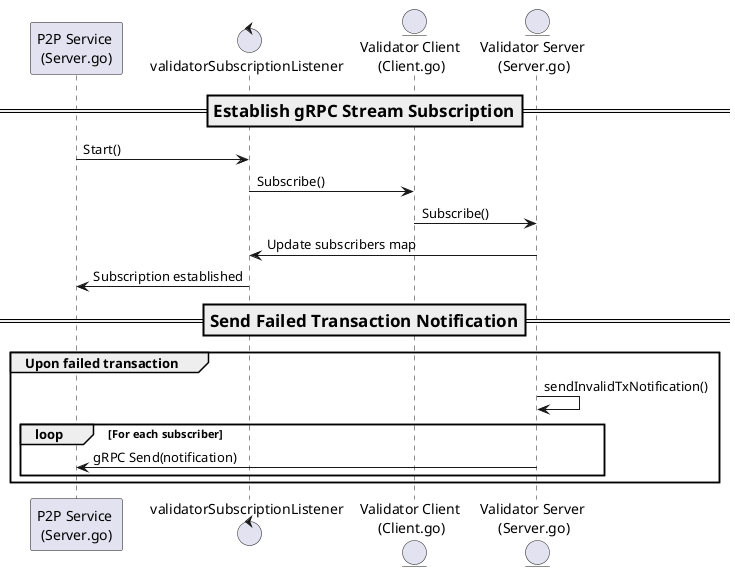 @startuml
participant "P2P Service \n(Server.go)" as P2P
control "validatorSubscriptionListener" as Listener
entity "Validator Client \n(Client.go)" as ValidatorClient
entity "Validator Server \n(Server.go)" as ValidatorServer

=== Establish gRPC Stream Subscription ==
P2P -> Listener: Start()
Listener -> ValidatorClient: Subscribe()
ValidatorClient -> ValidatorServer: Subscribe()
ValidatorServer -> Listener: Update subscribers map
Listener -> P2P: Subscription established

=== Send Failed Transaction Notification ==
group Upon failed transaction
    ValidatorServer -> ValidatorServer: sendInvalidTxNotification()
    loop For each subscriber
        ValidatorServer -> P2P: gRPC Send(notification)
    end
end
@enduml
